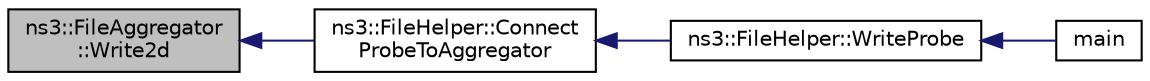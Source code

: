 digraph "ns3::FileAggregator::Write2d"
{
  edge [fontname="Helvetica",fontsize="10",labelfontname="Helvetica",labelfontsize="10"];
  node [fontname="Helvetica",fontsize="10",shape=record];
  rankdir="LR";
  Node1 [label="ns3::FileAggregator\l::Write2d",height=0.2,width=0.4,color="black", fillcolor="grey75", style="filled", fontcolor="black"];
  Node1 -> Node2 [dir="back",color="midnightblue",fontsize="10",style="solid"];
  Node2 [label="ns3::FileHelper::Connect\lProbeToAggregator",height=0.2,width=0.4,color="black", fillcolor="white", style="filled",URL="$d4/ded/classns3_1_1FileHelper.html#af67443ae87a58eeaa0536b38e9349a07",tooltip="Connects the probe to the aggregator. "];
  Node2 -> Node3 [dir="back",color="midnightblue",fontsize="10",style="solid"];
  Node3 [label="ns3::FileHelper::WriteProbe",height=0.2,width=0.4,color="black", fillcolor="white", style="filled",URL="$d4/ded/classns3_1_1FileHelper.html#a365494ad1ae02d54ac2e3a134a101d2b"];
  Node3 -> Node4 [dir="back",color="midnightblue",fontsize="10",style="solid"];
  Node4 [label="main",height=0.2,width=0.4,color="black", fillcolor="white", style="filled",URL="$d9/d72/file-helper-example_8cc.html#a0ddf1224851353fc92bfbff6f499fa97"];
}
